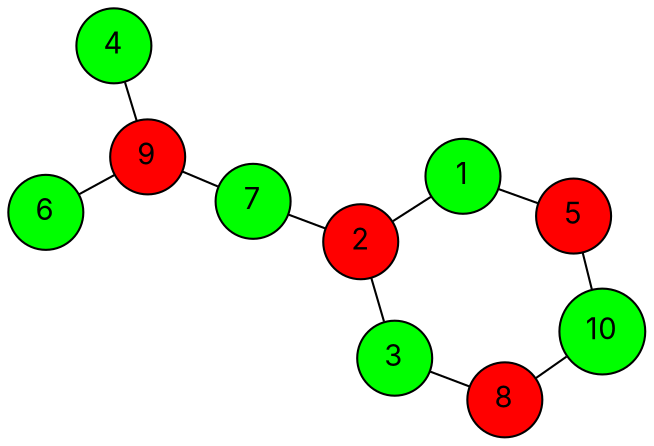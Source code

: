 graph G {
  layout=neato;
  overlap=false;
  splines=true;
  node [shape=circle, style=filled, fontname=Inter];
  1 [label="1", fillcolor="green", tooltip="v1 color 1"];
  2 [label="2", fillcolor="red", tooltip="v2 color 0"];
  3 [label="3", fillcolor="green", tooltip="v3 color 1"];
  4 [label="4", fillcolor="green", tooltip="v4 color 1"];
  5 [label="5", fillcolor="red", tooltip="v5 color 0"];
  6 [label="6", fillcolor="green", tooltip="v6 color 1"];
  7 [label="7", fillcolor="green", tooltip="v7 color 1"];
  8 [label="8", fillcolor="red", tooltip="v8 color 0"];
  9 [label="9", fillcolor="red", tooltip="v9 color 0"];
  10 [label="10", fillcolor="green", tooltip="v10 color 1"];
  1 -- 5;
  1 -- 2;
  2 -- 7;
  2 -- 3;
  3 -- 8;
  4 -- 9;
  5 -- 10;
  6 -- 9;
  7 -- 9;
  8 -- 10;
}
